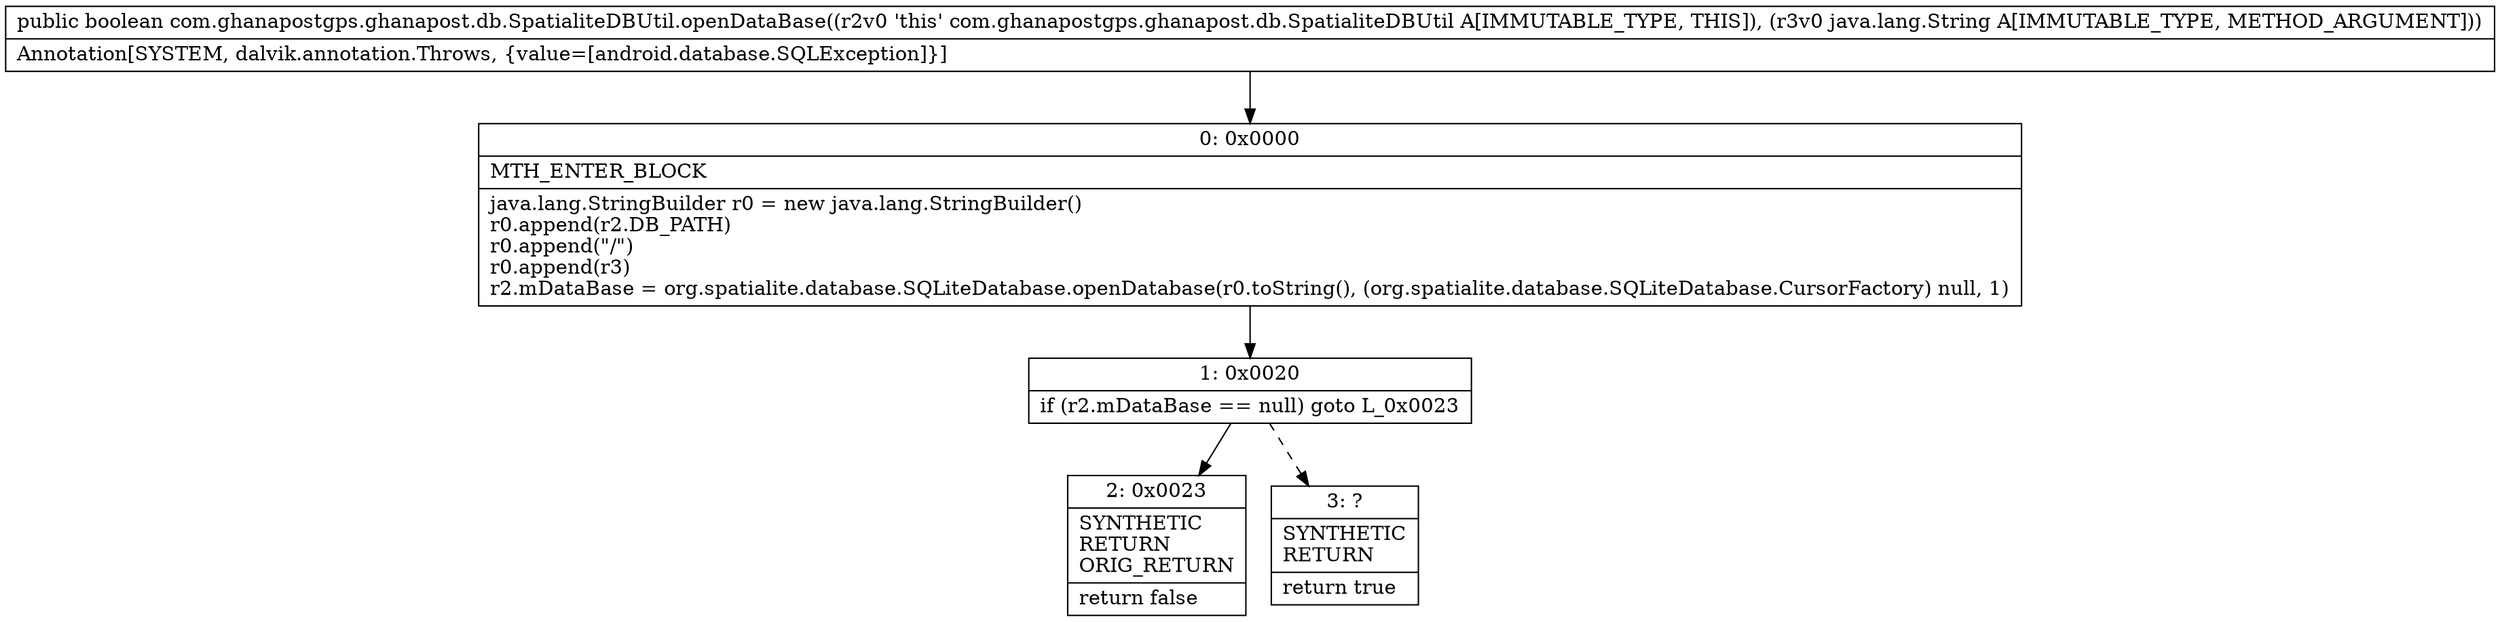 digraph "CFG forcom.ghanapostgps.ghanapost.db.SpatialiteDBUtil.openDataBase(Ljava\/lang\/String;)Z" {
Node_0 [shape=record,label="{0\:\ 0x0000|MTH_ENTER_BLOCK\l|java.lang.StringBuilder r0 = new java.lang.StringBuilder()\lr0.append(r2.DB_PATH)\lr0.append(\"\/\")\lr0.append(r3)\lr2.mDataBase = org.spatialite.database.SQLiteDatabase.openDatabase(r0.toString(), (org.spatialite.database.SQLiteDatabase.CursorFactory) null, 1)\l}"];
Node_1 [shape=record,label="{1\:\ 0x0020|if (r2.mDataBase == null) goto L_0x0023\l}"];
Node_2 [shape=record,label="{2\:\ 0x0023|SYNTHETIC\lRETURN\lORIG_RETURN\l|return false\l}"];
Node_3 [shape=record,label="{3\:\ ?|SYNTHETIC\lRETURN\l|return true\l}"];
MethodNode[shape=record,label="{public boolean com.ghanapostgps.ghanapost.db.SpatialiteDBUtil.openDataBase((r2v0 'this' com.ghanapostgps.ghanapost.db.SpatialiteDBUtil A[IMMUTABLE_TYPE, THIS]), (r3v0 java.lang.String A[IMMUTABLE_TYPE, METHOD_ARGUMENT]))  | Annotation[SYSTEM, dalvik.annotation.Throws, \{value=[android.database.SQLException]\}]\l}"];
MethodNode -> Node_0;
Node_0 -> Node_1;
Node_1 -> Node_2;
Node_1 -> Node_3[style=dashed];
}

